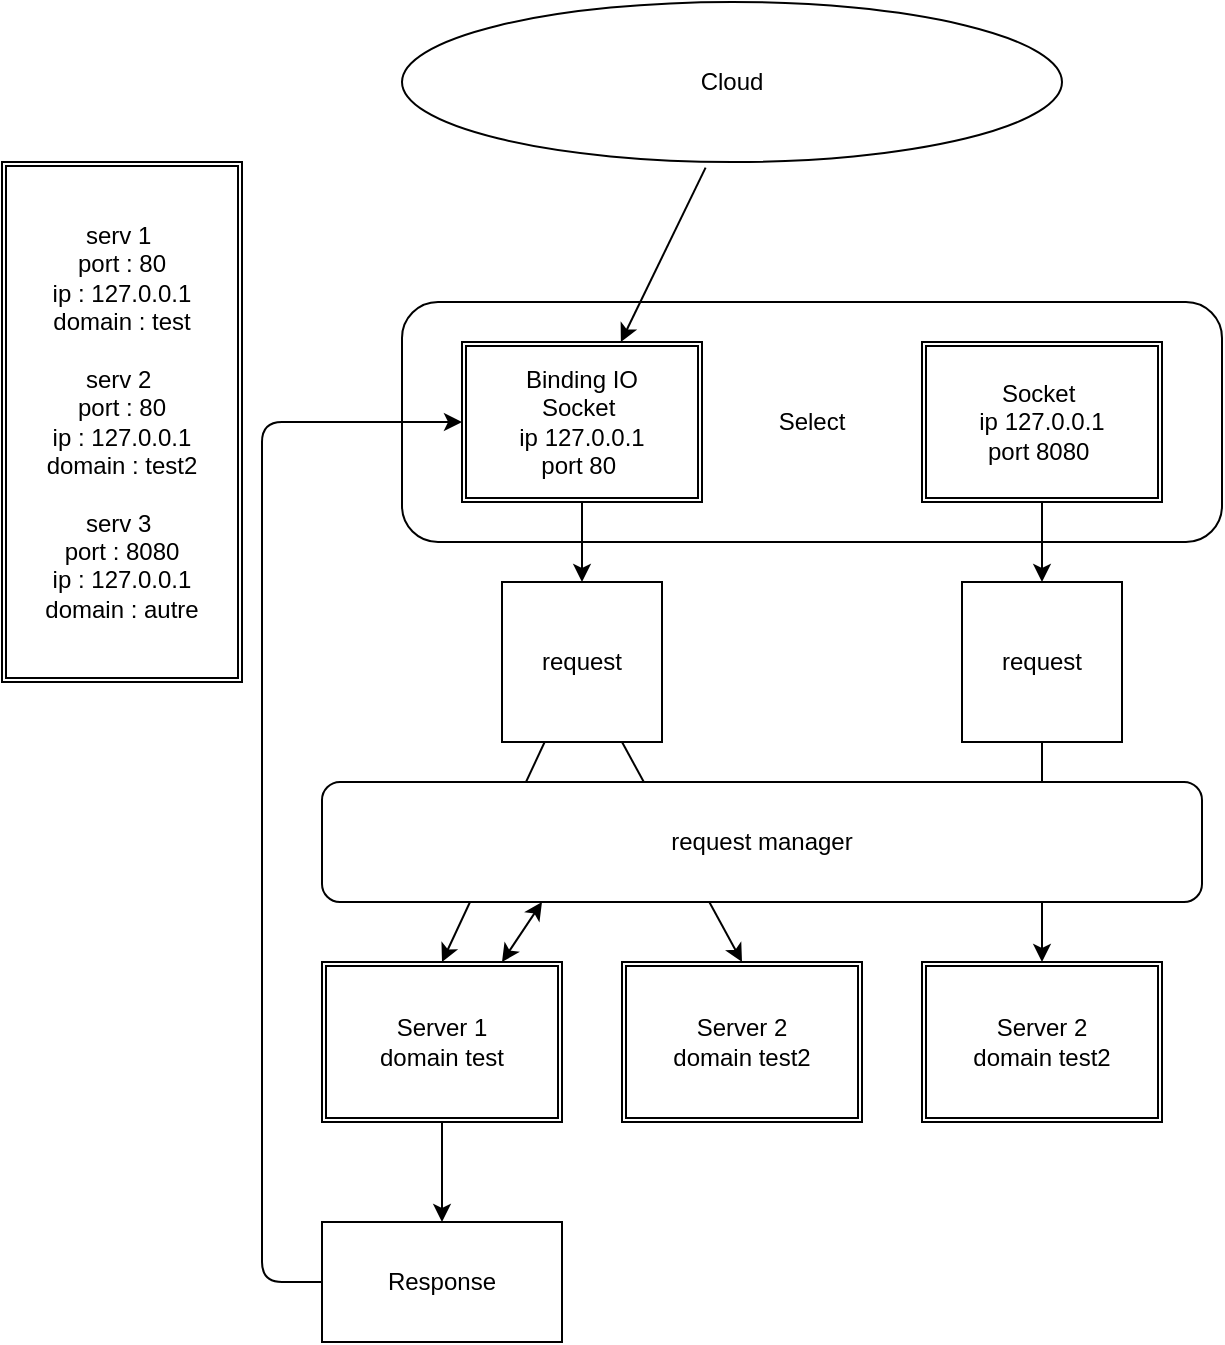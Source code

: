 <mxfile>
    <diagram id="tdhxurNfQk7TVE7ufpPz" name="Page-1">
        <mxGraphModel dx="559" dy="868" grid="1" gridSize="10" guides="1" tooltips="1" connect="1" arrows="1" fold="1" page="1" pageScale="1" pageWidth="850" pageHeight="1100" math="0" shadow="0">
            <root>
                <mxCell id="0"/>
                <mxCell id="1" parent="0"/>
                <mxCell id="26" value="Select" style="rounded=1;whiteSpace=wrap;html=1;" vertex="1" parent="1">
                    <mxGeometry x="230" y="170" width="410" height="120" as="geometry"/>
                </mxCell>
                <mxCell id="3" value="serv 1&amp;nbsp;&lt;br&gt;port : 80&lt;br&gt;ip : 127.0.0.1&lt;br&gt;domain : test&lt;br&gt;&lt;br&gt;serv 2&amp;nbsp;&lt;br&gt;port : 80&lt;br&gt;ip : 127.0.0.1&lt;br&gt;domain : test2&lt;br&gt;&lt;br&gt;serv 3&amp;nbsp;&lt;br&gt;port : 8080&lt;br&gt;ip : 127.0.0.1&lt;br&gt;domain : autre" style="shape=ext;double=1;rounded=0;whiteSpace=wrap;html=1;" vertex="1" parent="1">
                    <mxGeometry x="30" y="100" width="120" height="260" as="geometry"/>
                </mxCell>
                <mxCell id="4" value="Binding IO&lt;br&gt;Socket&amp;nbsp;&lt;br&gt;ip 127.0.0.1&lt;br&gt;port 80&amp;nbsp;" style="shape=ext;double=1;rounded=0;whiteSpace=wrap;html=1;" vertex="1" parent="1">
                    <mxGeometry x="260" y="190" width="120" height="80" as="geometry"/>
                </mxCell>
                <mxCell id="18" value="" style="edgeStyle=none;html=1;" edge="1" parent="1" source="5" target="17">
                    <mxGeometry relative="1" as="geometry"/>
                </mxCell>
                <mxCell id="5" value="Socket&amp;nbsp;&lt;br&gt;ip 127.0.0.1&lt;br&gt;port 8080&amp;nbsp;" style="shape=ext;double=1;rounded=0;whiteSpace=wrap;html=1;" vertex="1" parent="1">
                    <mxGeometry x="490" y="190" width="120" height="80" as="geometry"/>
                </mxCell>
                <mxCell id="24" value="" style="edgeStyle=none;html=1;" edge="1" parent="1" source="6" target="22">
                    <mxGeometry relative="1" as="geometry"/>
                </mxCell>
                <mxCell id="6" value="Server 1&lt;br&gt;domain test" style="shape=ext;double=1;rounded=0;whiteSpace=wrap;html=1;" vertex="1" parent="1">
                    <mxGeometry x="190" y="500" width="120" height="80" as="geometry"/>
                </mxCell>
                <mxCell id="7" value="Server 2&lt;br&gt;domain test2" style="shape=ext;double=1;rounded=0;whiteSpace=wrap;html=1;" vertex="1" parent="1">
                    <mxGeometry x="340" y="500" width="120" height="80" as="geometry"/>
                </mxCell>
                <mxCell id="8" value="Server 2&lt;br&gt;domain test2" style="shape=ext;double=1;rounded=0;whiteSpace=wrap;html=1;" vertex="1" parent="1">
                    <mxGeometry x="490" y="500" width="120" height="80" as="geometry"/>
                </mxCell>
                <mxCell id="10" value="" style="endArrow=classic;html=1;exitX=0.5;exitY=1;exitDx=0;exitDy=0;entryX=0.5;entryY=0;entryDx=0;entryDy=0;" edge="1" parent="1" source="4" target="15">
                    <mxGeometry width="50" height="50" relative="1" as="geometry">
                        <mxPoint x="400" y="280" as="sourcePoint"/>
                        <mxPoint x="310" y="300" as="targetPoint"/>
                    </mxGeometry>
                </mxCell>
                <mxCell id="11" value="" style="endArrow=classic;html=1;entryX=0.5;entryY=0;entryDx=0;entryDy=0;exitX=0.75;exitY=1;exitDx=0;exitDy=0;" edge="1" parent="1" source="15" target="7">
                    <mxGeometry width="50" height="50" relative="1" as="geometry">
                        <mxPoint x="380" y="390" as="sourcePoint"/>
                        <mxPoint x="350" y="360" as="targetPoint"/>
                    </mxGeometry>
                </mxCell>
                <mxCell id="12" value="" style="endArrow=classic;html=1;entryX=0.5;entryY=0;entryDx=0;entryDy=0;exitX=0.5;exitY=1;exitDx=0;exitDy=0;" edge="1" parent="1" source="17" target="8">
                    <mxGeometry width="50" height="50" relative="1" as="geometry">
                        <mxPoint x="550" y="400" as="sourcePoint"/>
                        <mxPoint x="360" y="370" as="targetPoint"/>
                    </mxGeometry>
                </mxCell>
                <mxCell id="13" value="Cloud" style="ellipse;whiteSpace=wrap;html=1;" vertex="1" parent="1">
                    <mxGeometry x="230" y="20" width="330" height="80" as="geometry"/>
                </mxCell>
                <mxCell id="14" value="" style="endArrow=classic;html=1;exitX=0.46;exitY=1.035;exitDx=0;exitDy=0;exitPerimeter=0;" edge="1" parent="1" source="13" target="4">
                    <mxGeometry width="50" height="50" relative="1" as="geometry">
                        <mxPoint x="400" y="280" as="sourcePoint"/>
                        <mxPoint x="450" y="230" as="targetPoint"/>
                    </mxGeometry>
                </mxCell>
                <mxCell id="16" style="edgeStyle=none;html=1;entryX=0.5;entryY=0;entryDx=0;entryDy=0;" edge="1" parent="1" source="15" target="6">
                    <mxGeometry relative="1" as="geometry"/>
                </mxCell>
                <mxCell id="15" value="request" style="whiteSpace=wrap;html=1;aspect=fixed;" vertex="1" parent="1">
                    <mxGeometry x="280" y="310" width="80" height="80" as="geometry"/>
                </mxCell>
                <mxCell id="17" value="request" style="whiteSpace=wrap;html=1;aspect=fixed;" vertex="1" parent="1">
                    <mxGeometry x="510" y="310" width="80" height="80" as="geometry"/>
                </mxCell>
                <mxCell id="19" value="request manager" style="rounded=1;whiteSpace=wrap;html=1;" vertex="1" parent="1">
                    <mxGeometry x="190" y="410" width="440" height="60" as="geometry"/>
                </mxCell>
                <mxCell id="20" value="" style="endArrow=classic;startArrow=classic;html=1;exitX=0.75;exitY=0;exitDx=0;exitDy=0;entryX=0.25;entryY=1;entryDx=0;entryDy=0;" edge="1" parent="1" source="6" target="19">
                    <mxGeometry width="50" height="50" relative="1" as="geometry">
                        <mxPoint x="360" y="280" as="sourcePoint"/>
                        <mxPoint x="410" y="230" as="targetPoint"/>
                    </mxGeometry>
                </mxCell>
                <mxCell id="22" value="Response" style="rounded=0;whiteSpace=wrap;html=1;" vertex="1" parent="1">
                    <mxGeometry x="190" y="630" width="120" height="60" as="geometry"/>
                </mxCell>
                <mxCell id="25" value="" style="edgeStyle=segmentEdgeStyle;endArrow=classic;html=1;exitX=0;exitY=0.5;exitDx=0;exitDy=0;entryX=0;entryY=0.5;entryDx=0;entryDy=0;" edge="1" parent="1" source="22" target="4">
                    <mxGeometry width="50" height="50" relative="1" as="geometry">
                        <mxPoint x="360" y="510" as="sourcePoint"/>
                        <mxPoint x="410" y="460" as="targetPoint"/>
                        <Array as="points">
                            <mxPoint x="160" y="660"/>
                            <mxPoint x="160" y="230"/>
                        </Array>
                    </mxGeometry>
                </mxCell>
            </root>
        </mxGraphModel>
    </diagram>
</mxfile>